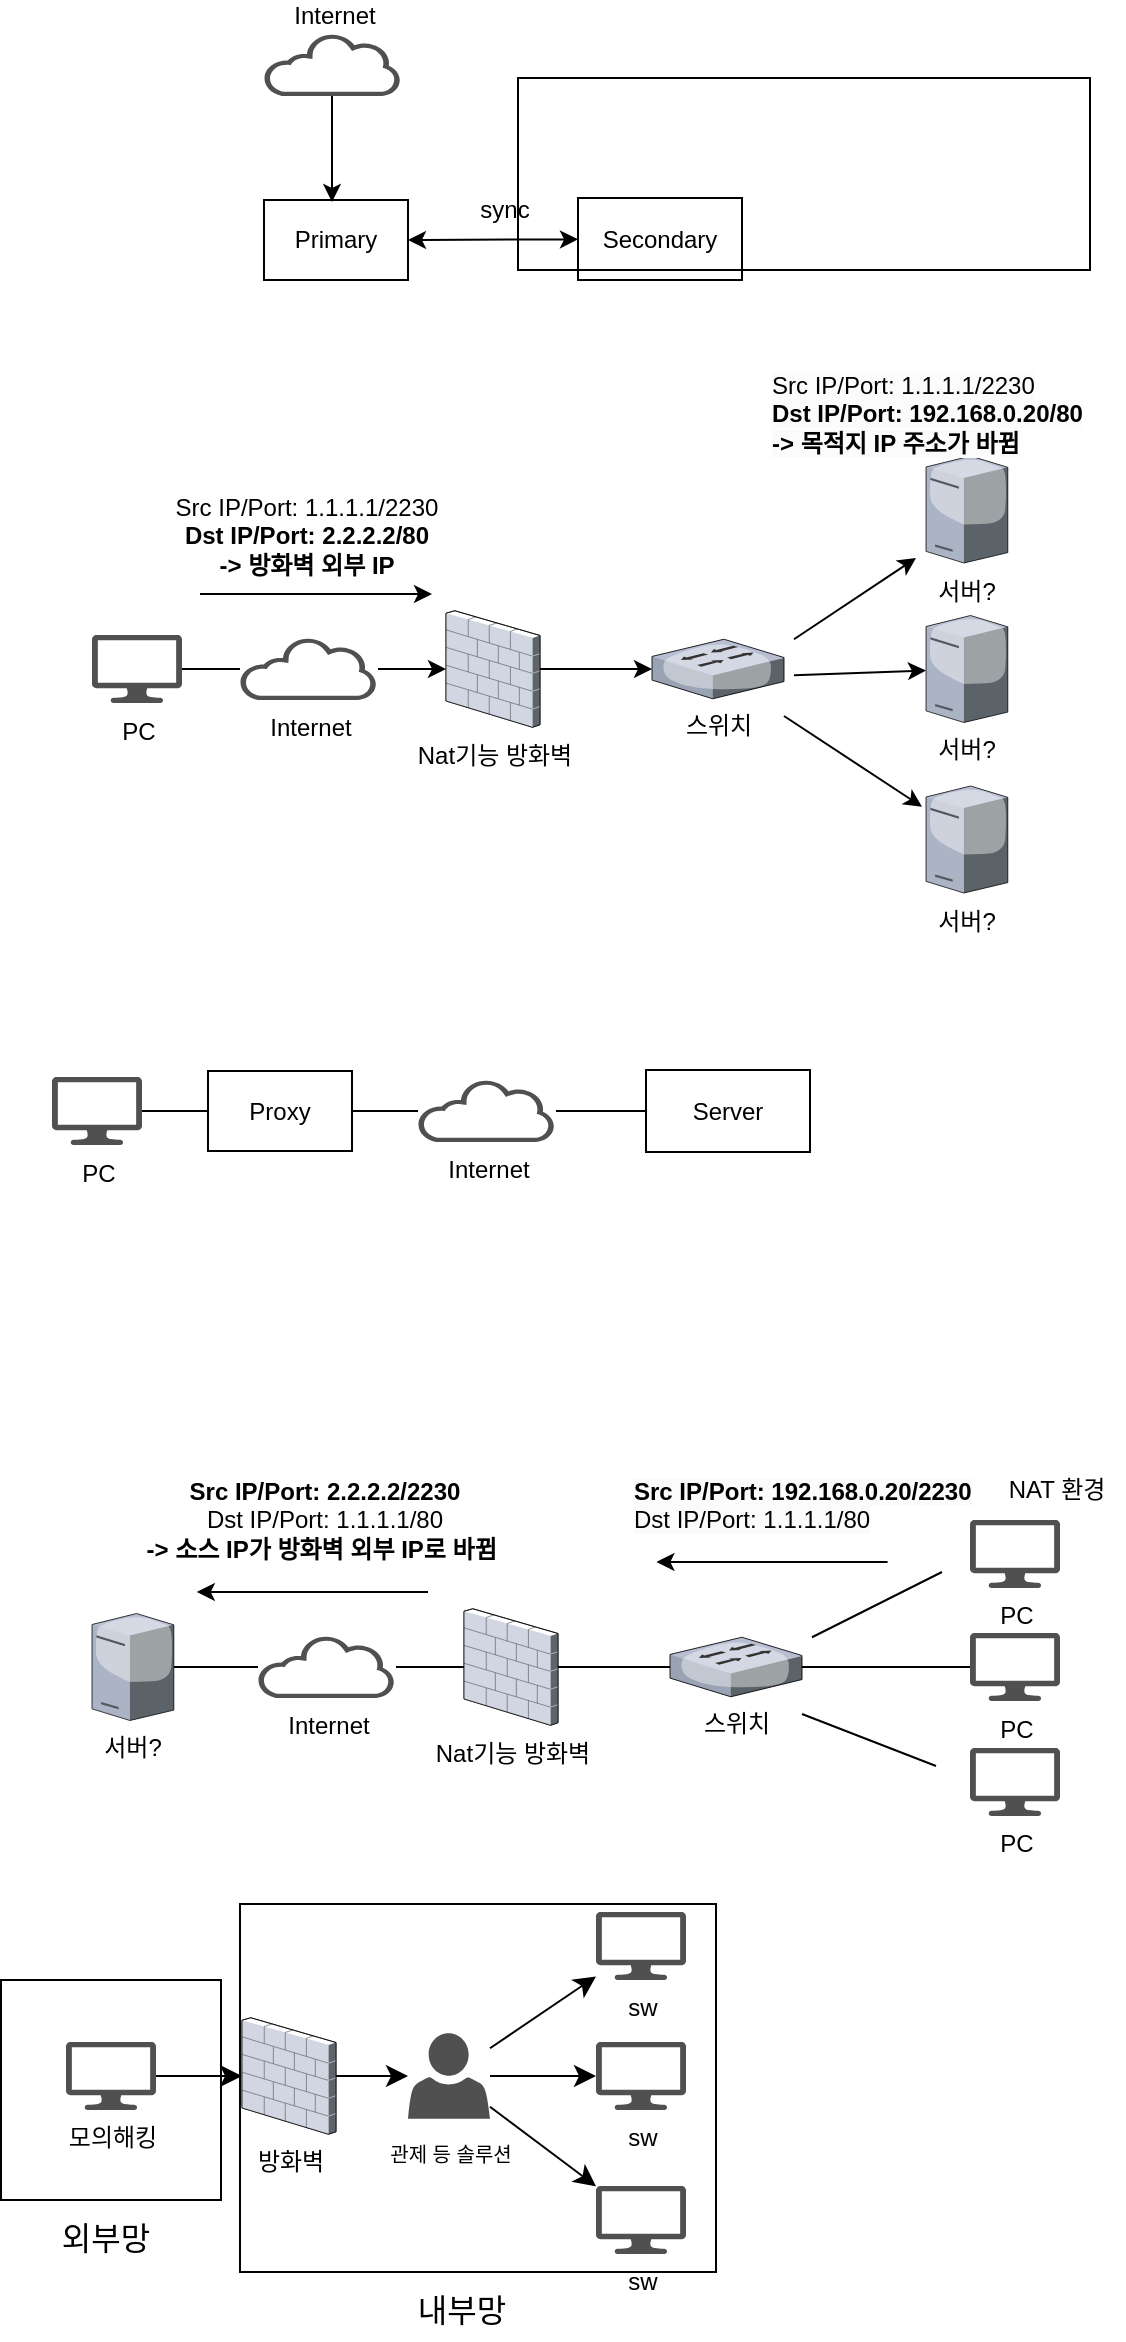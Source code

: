 <mxfile version="21.2.1" type="github">
  <diagram name="페이지-1" id="iqZ6nprKWp2xXj5Fa9KY">
    <mxGraphModel dx="521" dy="1790" grid="0" gridSize="10" guides="1" tooltips="1" connect="1" arrows="1" fold="1" page="1" pageScale="1" pageWidth="827" pageHeight="1169" math="0" shadow="0">
      <root>
        <mxCell id="0" />
        <mxCell id="1" parent="0" />
        <mxCell id="f2OH308B1jeaEiFFSKa_-2" value="Primary" style="whiteSpace=wrap;html=1;" parent="1" vertex="1">
          <mxGeometry x="162" y="76" width="72" height="40" as="geometry" />
        </mxCell>
        <mxCell id="f2OH308B1jeaEiFFSKa_-3" value="Secondary" style="whiteSpace=wrap;html=1;" parent="1" vertex="1">
          <mxGeometry x="319" y="75" width="82" height="41" as="geometry" />
        </mxCell>
        <mxCell id="f2OH308B1jeaEiFFSKa_-6" value="" style="endArrow=classic;startArrow=classic;html=1;rounded=0;exitX=1;exitY=0.5;exitDx=0;exitDy=0;" parent="1" source="f2OH308B1jeaEiFFSKa_-2" target="f2OH308B1jeaEiFFSKa_-3" edge="1">
          <mxGeometry width="50" height="50" relative="1" as="geometry">
            <mxPoint x="243" y="105" as="sourcePoint" />
            <mxPoint x="318" y="102" as="targetPoint" />
          </mxGeometry>
        </mxCell>
        <mxCell id="f2OH308B1jeaEiFFSKa_-7" value="sync" style="text;html=1;align=center;verticalAlign=middle;resizable=0;points=[];autosize=1;strokeColor=none;fillColor=none;" parent="1" vertex="1">
          <mxGeometry x="260" y="68" width="43" height="26" as="geometry" />
        </mxCell>
        <mxCell id="f2OH308B1jeaEiFFSKa_-8" value="Internet" style="sketch=0;pointerEvents=1;shadow=0;dashed=0;html=1;strokeColor=none;fillColor=#505050;labelPosition=center;verticalLabelPosition=top;outlineConnect=0;verticalAlign=bottom;align=center;shape=mxgraph.office.clouds.cloud;" parent="1" vertex="1">
          <mxGeometry x="162" y="-7" width="69" height="31" as="geometry" />
        </mxCell>
        <mxCell id="f2OH308B1jeaEiFFSKa_-10" value="" style="whiteSpace=wrap;html=1;fillColor=none;" parent="1" vertex="1">
          <mxGeometry x="289" y="15" width="286" height="96" as="geometry" />
        </mxCell>
        <mxCell id="f2OH308B1jeaEiFFSKa_-11" value="" style="endArrow=classic;html=1;rounded=0;" parent="1" edge="1">
          <mxGeometry width="50" height="50" relative="1" as="geometry">
            <mxPoint x="196" y="24" as="sourcePoint" />
            <mxPoint x="196" y="77" as="targetPoint" />
            <Array as="points">
              <mxPoint x="196" y="26" />
            </Array>
          </mxGeometry>
        </mxCell>
        <mxCell id="dnUAbekI9BBEHS7ECR-b-10" value="" style="edgeStyle=orthogonalEdgeStyle;rounded=0;orthogonalLoop=1;jettySize=auto;html=1;" parent="1" source="f2OH308B1jeaEiFFSKa_-14" target="dnUAbekI9BBEHS7ECR-b-1" edge="1">
          <mxGeometry relative="1" as="geometry" />
        </mxCell>
        <mxCell id="f2OH308B1jeaEiFFSKa_-14" value="Internet" style="sketch=0;pointerEvents=1;shadow=0;dashed=0;html=1;strokeColor=none;fillColor=#505050;labelPosition=center;verticalLabelPosition=bottom;outlineConnect=0;verticalAlign=top;align=center;shape=mxgraph.office.clouds.cloud;" parent="1" vertex="1">
          <mxGeometry x="150" y="295" width="69" height="31" as="geometry" />
        </mxCell>
        <mxCell id="f2OH308B1jeaEiFFSKa_-22" value="" style="edgeStyle=orthogonalEdgeStyle;rounded=0;orthogonalLoop=1;jettySize=auto;html=1;endArrow=none;endFill=0;" parent="1" source="f2OH308B1jeaEiFFSKa_-17" target="f2OH308B1jeaEiFFSKa_-19" edge="1">
          <mxGeometry relative="1" as="geometry" />
        </mxCell>
        <mxCell id="f2OH308B1jeaEiFFSKa_-17" value="Proxy" style="whiteSpace=wrap;html=1;" parent="1" vertex="1">
          <mxGeometry x="134" y="511.5" width="72" height="40" as="geometry" />
        </mxCell>
        <mxCell id="f2OH308B1jeaEiFFSKa_-18" value="Server" style="whiteSpace=wrap;html=1;" parent="1" vertex="1">
          <mxGeometry x="353" y="511" width="82" height="41" as="geometry" />
        </mxCell>
        <mxCell id="f2OH308B1jeaEiFFSKa_-23" value="" style="edgeStyle=orthogonalEdgeStyle;rounded=0;orthogonalLoop=1;jettySize=auto;html=1;endArrow=none;endFill=0;" parent="1" source="f2OH308B1jeaEiFFSKa_-19" target="f2OH308B1jeaEiFFSKa_-18" edge="1">
          <mxGeometry relative="1" as="geometry" />
        </mxCell>
        <mxCell id="f2OH308B1jeaEiFFSKa_-19" value="Internet" style="sketch=0;pointerEvents=1;shadow=0;dashed=0;html=1;strokeColor=none;fillColor=#505050;labelPosition=center;verticalLabelPosition=bottom;outlineConnect=0;verticalAlign=top;align=center;shape=mxgraph.office.clouds.cloud;" parent="1" vertex="1">
          <mxGeometry x="239" y="516" width="69" height="31" as="geometry" />
        </mxCell>
        <mxCell id="f2OH308B1jeaEiFFSKa_-21" value="" style="edgeStyle=orthogonalEdgeStyle;rounded=0;orthogonalLoop=1;jettySize=auto;html=1;endArrow=none;endFill=0;" parent="1" source="f2OH308B1jeaEiFFSKa_-20" target="f2OH308B1jeaEiFFSKa_-17" edge="1">
          <mxGeometry relative="1" as="geometry" />
        </mxCell>
        <mxCell id="f2OH308B1jeaEiFFSKa_-20" value="PC" style="sketch=0;pointerEvents=1;shadow=0;dashed=0;html=1;strokeColor=none;fillColor=#505050;labelPosition=center;verticalLabelPosition=bottom;verticalAlign=top;outlineConnect=0;align=center;shape=mxgraph.office.devices.lcd_monitor;" parent="1" vertex="1">
          <mxGeometry x="56" y="514.5" width="45" height="34" as="geometry" />
        </mxCell>
        <mxCell id="f2OH308B1jeaEiFFSKa_-25" value="" style="edgeStyle=orthogonalEdgeStyle;rounded=0;orthogonalLoop=1;jettySize=auto;html=1;endArrow=none;endFill=0;" parent="1" source="f2OH308B1jeaEiFFSKa_-24" target="f2OH308B1jeaEiFFSKa_-14" edge="1">
          <mxGeometry relative="1" as="geometry" />
        </mxCell>
        <mxCell id="f2OH308B1jeaEiFFSKa_-24" value="PC" style="sketch=0;pointerEvents=1;shadow=0;dashed=0;html=1;strokeColor=none;fillColor=#505050;labelPosition=center;verticalLabelPosition=bottom;verticalAlign=top;outlineConnect=0;align=center;shape=mxgraph.office.devices.lcd_monitor;" parent="1" vertex="1">
          <mxGeometry x="76" y="293.5" width="45" height="34" as="geometry" />
        </mxCell>
        <mxCell id="dnUAbekI9BBEHS7ECR-b-11" value="" style="edgeStyle=orthogonalEdgeStyle;rounded=0;orthogonalLoop=1;jettySize=auto;html=1;" parent="1" source="dnUAbekI9BBEHS7ECR-b-1" target="dnUAbekI9BBEHS7ECR-b-2" edge="1">
          <mxGeometry relative="1" as="geometry" />
        </mxCell>
        <mxCell id="dnUAbekI9BBEHS7ECR-b-1" value="Nat기능 방화벽" style="verticalLabelPosition=bottom;sketch=0;aspect=fixed;html=1;verticalAlign=top;strokeColor=none;align=center;outlineConnect=0;shape=mxgraph.citrix.firewall;" parent="1" vertex="1">
          <mxGeometry x="253" y="281.36" width="47" height="58.28" as="geometry" />
        </mxCell>
        <mxCell id="dnUAbekI9BBEHS7ECR-b-2" value="스위치" style="verticalLabelPosition=bottom;sketch=0;aspect=fixed;html=1;verticalAlign=top;strokeColor=none;align=center;outlineConnect=0;shape=mxgraph.citrix.switch;" parent="1" vertex="1">
          <mxGeometry x="356" y="295.615" width="66" height="29.77" as="geometry" />
        </mxCell>
        <mxCell id="dnUAbekI9BBEHS7ECR-b-3" value="sw" style="sketch=0;pointerEvents=1;shadow=0;dashed=0;html=1;strokeColor=none;fillColor=#505050;labelPosition=center;verticalLabelPosition=bottom;verticalAlign=top;outlineConnect=0;align=center;shape=mxgraph.office.devices.lcd_monitor;" parent="1" vertex="1">
          <mxGeometry x="328" y="997" width="45" height="34" as="geometry" />
        </mxCell>
        <mxCell id="dnUAbekI9BBEHS7ECR-b-4" value="sw" style="sketch=0;pointerEvents=1;shadow=0;dashed=0;html=1;strokeColor=none;fillColor=#505050;labelPosition=center;verticalLabelPosition=bottom;verticalAlign=top;outlineConnect=0;align=center;shape=mxgraph.office.devices.lcd_monitor;" parent="1" vertex="1">
          <mxGeometry x="328" y="932" width="45" height="34" as="geometry" />
        </mxCell>
        <mxCell id="dnUAbekI9BBEHS7ECR-b-5" value="sw" style="sketch=0;pointerEvents=1;shadow=0;dashed=0;html=1;strokeColor=none;fillColor=#505050;labelPosition=center;verticalLabelPosition=bottom;verticalAlign=top;outlineConnect=0;align=center;shape=mxgraph.office.devices.lcd_monitor;" parent="1" vertex="1">
          <mxGeometry x="328" y="1069" width="45" height="34" as="geometry" />
        </mxCell>
        <mxCell id="dnUAbekI9BBEHS7ECR-b-6" value="서버?" style="verticalLabelPosition=bottom;sketch=0;aspect=fixed;html=1;verticalAlign=top;strokeColor=none;align=center;outlineConnect=0;shape=mxgraph.citrix.tower_server;" parent="1" vertex="1">
          <mxGeometry x="493" y="204" width="40.91" height="53.5" as="geometry" />
        </mxCell>
        <mxCell id="dnUAbekI9BBEHS7ECR-b-7" value="서버?" style="verticalLabelPosition=bottom;sketch=0;aspect=fixed;html=1;verticalAlign=top;strokeColor=none;align=center;outlineConnect=0;shape=mxgraph.citrix.tower_server;" parent="1" vertex="1">
          <mxGeometry x="493" y="283.75" width="40.91" height="53.5" as="geometry" />
        </mxCell>
        <mxCell id="dnUAbekI9BBEHS7ECR-b-9" value="서버?" style="verticalLabelPosition=bottom;sketch=0;aspect=fixed;html=1;verticalAlign=top;strokeColor=none;align=center;outlineConnect=0;shape=mxgraph.citrix.tower_server;" parent="1" vertex="1">
          <mxGeometry x="493" y="369" width="40.91" height="53.5" as="geometry" />
        </mxCell>
        <mxCell id="dnUAbekI9BBEHS7ECR-b-15" value="" style="endArrow=classic;html=1;rounded=0;" parent="1" edge="1">
          <mxGeometry width="50" height="50" relative="1" as="geometry">
            <mxPoint x="427" y="295.62" as="sourcePoint" />
            <mxPoint x="488" y="255" as="targetPoint" />
          </mxGeometry>
        </mxCell>
        <mxCell id="dnUAbekI9BBEHS7ECR-b-16" value="" style="endArrow=classic;html=1;rounded=0;" parent="1" target="dnUAbekI9BBEHS7ECR-b-7" edge="1">
          <mxGeometry width="50" height="50" relative="1" as="geometry">
            <mxPoint x="427" y="313.62" as="sourcePoint" />
            <mxPoint x="482" y="314" as="targetPoint" />
          </mxGeometry>
        </mxCell>
        <mxCell id="dnUAbekI9BBEHS7ECR-b-17" value="" style="endArrow=classic;html=1;rounded=0;" parent="1" edge="1">
          <mxGeometry width="50" height="50" relative="1" as="geometry">
            <mxPoint x="422" y="334" as="sourcePoint" />
            <mxPoint x="491" y="379.38" as="targetPoint" />
          </mxGeometry>
        </mxCell>
        <mxCell id="dnUAbekI9BBEHS7ECR-b-18" value="" style="endArrow=classic;html=1;rounded=0;" parent="1" edge="1">
          <mxGeometry width="50" height="50" relative="1" as="geometry">
            <mxPoint x="130" y="273" as="sourcePoint" />
            <mxPoint x="246" y="273" as="targetPoint" />
          </mxGeometry>
        </mxCell>
        <mxCell id="dnUAbekI9BBEHS7ECR-b-20" value="Src IP/Port: 1.1.1.1/2230&lt;br&gt;&lt;b&gt;Dst IP/Port: 2.2.2.2/80&lt;br&gt;-&amp;gt; 방화벽 외부 IP&lt;/b&gt;" style="text;html=1;align=center;verticalAlign=middle;resizable=0;points=[];autosize=1;strokeColor=none;fillColor=none;" parent="1" vertex="1">
          <mxGeometry x="108" y="216" width="149" height="55" as="geometry" />
        </mxCell>
        <mxCell id="dnUAbekI9BBEHS7ECR-b-21" value="&lt;span style=&quot;color: rgb(0, 0, 0); font-family: Helvetica; font-size: 12px; font-style: normal; font-variant-ligatures: normal; font-variant-caps: normal; font-weight: 400; letter-spacing: normal; orphans: 2; text-align: center; text-indent: 0px; text-transform: none; widows: 2; word-spacing: 0px; -webkit-text-stroke-width: 0px; background-color: rgb(251, 251, 251); text-decoration-thickness: initial; text-decoration-style: initial; text-decoration-color: initial; float: none; display: inline !important;&quot;&gt;Src IP/Port: 1.1.1.1/2230&lt;/span&gt;&lt;br style=&quot;border-color: var(--border-color); color: rgb(0, 0, 0); font-family: Helvetica; font-size: 12px; font-style: normal; font-variant-ligatures: normal; font-variant-caps: normal; font-weight: 400; letter-spacing: normal; orphans: 2; text-align: center; text-indent: 0px; text-transform: none; widows: 2; word-spacing: 0px; -webkit-text-stroke-width: 0px; background-color: rgb(251, 251, 251); text-decoration-thickness: initial; text-decoration-style: initial; text-decoration-color: initial;&quot;&gt;&lt;span style=&quot;color: rgb(0, 0, 0); font-family: Helvetica; font-size: 12px; font-style: normal; font-variant-ligatures: normal; font-variant-caps: normal; letter-spacing: normal; orphans: 2; text-align: center; text-indent: 0px; text-transform: none; widows: 2; word-spacing: 0px; -webkit-text-stroke-width: 0px; background-color: rgb(251, 251, 251); text-decoration-thickness: initial; text-decoration-style: initial; text-decoration-color: initial; float: none; display: inline !important;&quot;&gt;&lt;b&gt;Dst IP/Port: 192.168.0.20/80&lt;br&gt;-&amp;gt; 목적지 IP 주소가 바뀜&lt;/b&gt;&lt;br&gt;&lt;/span&gt;" style="text;whiteSpace=wrap;html=1;" parent="1" vertex="1">
          <mxGeometry x="414.0" y="155" width="166" height="51" as="geometry" />
        </mxCell>
        <mxCell id="dnUAbekI9BBEHS7ECR-b-22" value="" style="edgeStyle=orthogonalEdgeStyle;rounded=0;orthogonalLoop=1;jettySize=auto;html=1;endArrow=none;endFill=0;" parent="1" source="dnUAbekI9BBEHS7ECR-b-23" target="dnUAbekI9BBEHS7ECR-b-27" edge="1">
          <mxGeometry relative="1" as="geometry" />
        </mxCell>
        <mxCell id="dnUAbekI9BBEHS7ECR-b-23" value="Internet" style="sketch=0;pointerEvents=1;shadow=0;dashed=0;html=1;strokeColor=none;fillColor=#505050;labelPosition=center;verticalLabelPosition=bottom;outlineConnect=0;verticalAlign=top;align=center;shape=mxgraph.office.clouds.cloud;" parent="1" vertex="1">
          <mxGeometry x="159" y="794" width="69" height="31" as="geometry" />
        </mxCell>
        <mxCell id="dnUAbekI9BBEHS7ECR-b-25" value="PC" style="sketch=0;pointerEvents=1;shadow=0;dashed=0;html=1;strokeColor=none;fillColor=#505050;labelPosition=center;verticalLabelPosition=bottom;verticalAlign=top;outlineConnect=0;align=center;shape=mxgraph.office.devices.lcd_monitor;" parent="1" vertex="1">
          <mxGeometry x="515" y="736" width="45" height="34" as="geometry" />
        </mxCell>
        <mxCell id="dnUAbekI9BBEHS7ECR-b-26" value="" style="edgeStyle=orthogonalEdgeStyle;rounded=0;orthogonalLoop=1;jettySize=auto;html=1;endArrow=none;endFill=0;" parent="1" source="dnUAbekI9BBEHS7ECR-b-27" target="dnUAbekI9BBEHS7ECR-b-28" edge="1">
          <mxGeometry relative="1" as="geometry" />
        </mxCell>
        <mxCell id="dnUAbekI9BBEHS7ECR-b-27" value="Nat기능 방화벽" style="verticalLabelPosition=bottom;sketch=0;aspect=fixed;html=1;verticalAlign=top;strokeColor=none;align=center;outlineConnect=0;shape=mxgraph.citrix.firewall;" parent="1" vertex="1">
          <mxGeometry x="262" y="780.36" width="47" height="58.28" as="geometry" />
        </mxCell>
        <mxCell id="dnUAbekI9BBEHS7ECR-b-41" value="" style="edgeStyle=orthogonalEdgeStyle;rounded=0;orthogonalLoop=1;jettySize=auto;html=1;endArrow=none;endFill=0;" parent="1" source="dnUAbekI9BBEHS7ECR-b-28" target="dnUAbekI9BBEHS7ECR-b-39" edge="1">
          <mxGeometry relative="1" as="geometry" />
        </mxCell>
        <mxCell id="dnUAbekI9BBEHS7ECR-b-28" value="스위치" style="verticalLabelPosition=bottom;sketch=0;aspect=fixed;html=1;verticalAlign=top;strokeColor=none;align=center;outlineConnect=0;shape=mxgraph.citrix.switch;" parent="1" vertex="1">
          <mxGeometry x="365" y="794.615" width="66" height="29.77" as="geometry" />
        </mxCell>
        <mxCell id="dnUAbekI9BBEHS7ECR-b-40" value="" style="edgeStyle=orthogonalEdgeStyle;rounded=0;orthogonalLoop=1;jettySize=auto;html=1;endArrow=none;endFill=0;" parent="1" source="dnUAbekI9BBEHS7ECR-b-30" target="dnUAbekI9BBEHS7ECR-b-23" edge="1">
          <mxGeometry relative="1" as="geometry" />
        </mxCell>
        <mxCell id="dnUAbekI9BBEHS7ECR-b-30" value="서버?" style="verticalLabelPosition=bottom;sketch=0;aspect=fixed;html=1;verticalAlign=top;strokeColor=none;align=center;outlineConnect=0;shape=mxgraph.citrix.tower_server;" parent="1" vertex="1">
          <mxGeometry x="76.0" y="782.75" width="40.91" height="53.5" as="geometry" />
        </mxCell>
        <mxCell id="dnUAbekI9BBEHS7ECR-b-32" value="" style="endArrow=none;html=1;rounded=0;endFill=0;" parent="1" edge="1">
          <mxGeometry width="50" height="50" relative="1" as="geometry">
            <mxPoint x="436" y="794.62" as="sourcePoint" />
            <mxPoint x="501" y="762" as="targetPoint" />
          </mxGeometry>
        </mxCell>
        <mxCell id="dnUAbekI9BBEHS7ECR-b-34" value="" style="endArrow=none;html=1;rounded=0;endFill=0;" parent="1" edge="1">
          <mxGeometry width="50" height="50" relative="1" as="geometry">
            <mxPoint x="431" y="833" as="sourcePoint" />
            <mxPoint x="498" y="859" as="targetPoint" />
          </mxGeometry>
        </mxCell>
        <mxCell id="dnUAbekI9BBEHS7ECR-b-35" value="" style="endArrow=classic;html=1;rounded=0;" parent="1" edge="1">
          <mxGeometry width="50" height="50" relative="1" as="geometry">
            <mxPoint x="244" y="772" as="sourcePoint" />
            <mxPoint x="128.41" y="772" as="targetPoint" />
          </mxGeometry>
        </mxCell>
        <mxCell id="dnUAbekI9BBEHS7ECR-b-36" value="&lt;b&gt;Src IP/Port: 2.2.2.2/2230&lt;/b&gt;&lt;br style=&quot;border-color: var(--border-color);&quot;&gt;&lt;span style=&quot;border-color: var(--border-color);&quot;&gt;Dst IP/Port: 1.1.1.1/80&lt;br style=&quot;border-color: var(--border-color);&quot;&gt;&lt;b&gt;-&amp;gt; 소스 IP가 방화벽 외부 IP로 바뀜&amp;nbsp;&lt;/b&gt;&lt;/span&gt;" style="text;html=1;align=center;verticalAlign=middle;resizable=0;points=[];autosize=1;strokeColor=none;fillColor=none;" parent="1" vertex="1">
          <mxGeometry x="88.91" y="708" width="207" height="55" as="geometry" />
        </mxCell>
        <mxCell id="dnUAbekI9BBEHS7ECR-b-37" value="&lt;span style=&quot;color: rgb(0, 0, 0); font-family: Helvetica; font-size: 12px; font-style: normal; font-variant-ligatures: normal; font-variant-caps: normal; letter-spacing: normal; orphans: 2; text-align: center; text-indent: 0px; text-transform: none; widows: 2; word-spacing: 0px; -webkit-text-stroke-width: 0px; background-color: rgb(251, 251, 251); text-decoration-thickness: initial; text-decoration-style: initial; text-decoration-color: initial; float: none; display: inline !important;&quot;&gt;&lt;b&gt;Src IP/Port: 192.168.0.20/2230&lt;/b&gt;&lt;/span&gt;&lt;br style=&quot;border-color: var(--border-color); color: rgb(0, 0, 0); font-family: Helvetica; font-size: 12px; font-style: normal; font-variant-ligatures: normal; font-variant-caps: normal; font-weight: 400; letter-spacing: normal; orphans: 2; text-align: center; text-indent: 0px; text-transform: none; widows: 2; word-spacing: 0px; -webkit-text-stroke-width: 0px; background-color: rgb(251, 251, 251); text-decoration-thickness: initial; text-decoration-style: initial; text-decoration-color: initial;&quot;&gt;&lt;span style=&quot;color: rgb(0, 0, 0); font-family: Helvetica; font-size: 12px; font-style: normal; font-variant-ligatures: normal; font-variant-caps: normal; letter-spacing: normal; orphans: 2; text-align: center; text-indent: 0px; text-transform: none; widows: 2; word-spacing: 0px; -webkit-text-stroke-width: 0px; background-color: rgb(251, 251, 251); text-decoration-thickness: initial; text-decoration-style: initial; text-decoration-color: initial; float: none; display: inline !important;&quot;&gt;Dst IP/Port: 1.1.1.1/80&lt;br&gt;&lt;/span&gt;" style="text;whiteSpace=wrap;html=1;" parent="1" vertex="1">
          <mxGeometry x="345" y="708" width="174" height="51" as="geometry" />
        </mxCell>
        <mxCell id="dnUAbekI9BBEHS7ECR-b-38" value="PC" style="sketch=0;pointerEvents=1;shadow=0;dashed=0;html=1;strokeColor=none;fillColor=#505050;labelPosition=center;verticalLabelPosition=bottom;verticalAlign=top;outlineConnect=0;align=center;shape=mxgraph.office.devices.lcd_monitor;" parent="1" vertex="1">
          <mxGeometry x="515" y="850" width="45" height="34" as="geometry" />
        </mxCell>
        <mxCell id="dnUAbekI9BBEHS7ECR-b-39" value="PC" style="sketch=0;pointerEvents=1;shadow=0;dashed=0;html=1;strokeColor=none;fillColor=#505050;labelPosition=center;verticalLabelPosition=bottom;verticalAlign=top;outlineConnect=0;align=center;shape=mxgraph.office.devices.lcd_monitor;" parent="1" vertex="1">
          <mxGeometry x="515" y="792.5" width="45" height="34" as="geometry" />
        </mxCell>
        <mxCell id="dnUAbekI9BBEHS7ECR-b-42" value="" style="endArrow=classic;html=1;rounded=0;" parent="1" edge="1">
          <mxGeometry width="50" height="50" relative="1" as="geometry">
            <mxPoint x="473.79" y="757" as="sourcePoint" />
            <mxPoint x="358.2" y="757" as="targetPoint" />
          </mxGeometry>
        </mxCell>
        <mxCell id="dnUAbekI9BBEHS7ECR-b-43" value="NAT 환경" style="text;html=1;align=center;verticalAlign=middle;resizable=0;points=[];autosize=1;strokeColor=none;fillColor=none;" parent="1" vertex="1">
          <mxGeometry x="524" y="708" width="68" height="26" as="geometry" />
        </mxCell>
        <mxCell id="GFwfhkWX_NhakxszoqSg-4" style="edgeStyle=none;curved=1;rounded=0;orthogonalLoop=1;jettySize=auto;html=1;fontSize=12;startSize=8;endSize=8;" edge="1" parent="1" source="GFwfhkWX_NhakxszoqSg-1" target="GFwfhkWX_NhakxszoqSg-2">
          <mxGeometry relative="1" as="geometry" />
        </mxCell>
        <mxCell id="GFwfhkWX_NhakxszoqSg-1" value="모의해킹" style="sketch=0;pointerEvents=1;shadow=0;dashed=0;html=1;strokeColor=none;fillColor=#505050;labelPosition=center;verticalLabelPosition=bottom;verticalAlign=top;outlineConnect=0;align=center;shape=mxgraph.office.devices.lcd_monitor;" vertex="1" parent="1">
          <mxGeometry x="63" y="997" width="45" height="34" as="geometry" />
        </mxCell>
        <mxCell id="GFwfhkWX_NhakxszoqSg-5" style="edgeStyle=none;curved=1;rounded=0;orthogonalLoop=1;jettySize=auto;html=1;fontSize=12;startSize=8;endSize=8;" edge="1" parent="1" source="GFwfhkWX_NhakxszoqSg-2" target="GFwfhkWX_NhakxszoqSg-3">
          <mxGeometry relative="1" as="geometry" />
        </mxCell>
        <mxCell id="GFwfhkWX_NhakxszoqSg-2" value="방화벽" style="verticalLabelPosition=bottom;sketch=0;aspect=fixed;html=1;verticalAlign=top;strokeColor=none;align=center;outlineConnect=0;shape=mxgraph.citrix.firewall;" vertex="1" parent="1">
          <mxGeometry x="151" y="984.86" width="47" height="58.28" as="geometry" />
        </mxCell>
        <mxCell id="GFwfhkWX_NhakxszoqSg-6" style="edgeStyle=none;curved=1;rounded=0;orthogonalLoop=1;jettySize=auto;html=1;fontSize=12;startSize=8;endSize=8;" edge="1" parent="1" source="GFwfhkWX_NhakxszoqSg-3" target="dnUAbekI9BBEHS7ECR-b-4">
          <mxGeometry relative="1" as="geometry" />
        </mxCell>
        <mxCell id="GFwfhkWX_NhakxszoqSg-7" style="edgeStyle=none;curved=1;rounded=0;orthogonalLoop=1;jettySize=auto;html=1;fontSize=12;startSize=8;endSize=8;" edge="1" parent="1" source="GFwfhkWX_NhakxszoqSg-3" target="dnUAbekI9BBEHS7ECR-b-3">
          <mxGeometry relative="1" as="geometry" />
        </mxCell>
        <mxCell id="GFwfhkWX_NhakxszoqSg-8" style="edgeStyle=none;curved=1;rounded=0;orthogonalLoop=1;jettySize=auto;html=1;fontSize=12;startSize=8;endSize=8;" edge="1" parent="1" source="GFwfhkWX_NhakxszoqSg-3" target="dnUAbekI9BBEHS7ECR-b-5">
          <mxGeometry relative="1" as="geometry" />
        </mxCell>
        <mxCell id="GFwfhkWX_NhakxszoqSg-3" value="&lt;font style=&quot;font-size: 10px;&quot;&gt;관제 등 솔루션&lt;/font&gt;" style="sketch=0;pointerEvents=1;shadow=0;dashed=0;html=1;strokeColor=none;fillColor=#505050;labelPosition=center;verticalLabelPosition=bottom;verticalAlign=top;outlineConnect=0;align=center;shape=mxgraph.office.users.user;fontSize=16;" vertex="1" parent="1">
          <mxGeometry x="234" y="992.68" width="41" height="42.64" as="geometry" />
        </mxCell>
        <mxCell id="GFwfhkWX_NhakxszoqSg-9" value="외부망" style="text;strokeColor=none;fillColor=none;html=1;align=center;verticalAlign=middle;whiteSpace=wrap;rounded=0;fontSize=16;" vertex="1" parent="1">
          <mxGeometry x="53" y="1080" width="60" height="30" as="geometry" />
        </mxCell>
        <mxCell id="GFwfhkWX_NhakxszoqSg-10" value="" style="rounded=0;whiteSpace=wrap;html=1;fontSize=16;fillColor=none;" vertex="1" parent="1">
          <mxGeometry x="30.5" y="966" width="110" height="110" as="geometry" />
        </mxCell>
        <mxCell id="GFwfhkWX_NhakxszoqSg-11" value="" style="rounded=0;whiteSpace=wrap;html=1;fontSize=16;fillColor=none;" vertex="1" parent="1">
          <mxGeometry x="150" y="928" width="238" height="184" as="geometry" />
        </mxCell>
        <mxCell id="GFwfhkWX_NhakxszoqSg-12" value="내부망" style="text;strokeColor=none;fillColor=none;html=1;align=center;verticalAlign=middle;whiteSpace=wrap;rounded=0;fontSize=16;" vertex="1" parent="1">
          <mxGeometry x="231" y="1116" width="60" height="30" as="geometry" />
        </mxCell>
      </root>
    </mxGraphModel>
  </diagram>
</mxfile>
